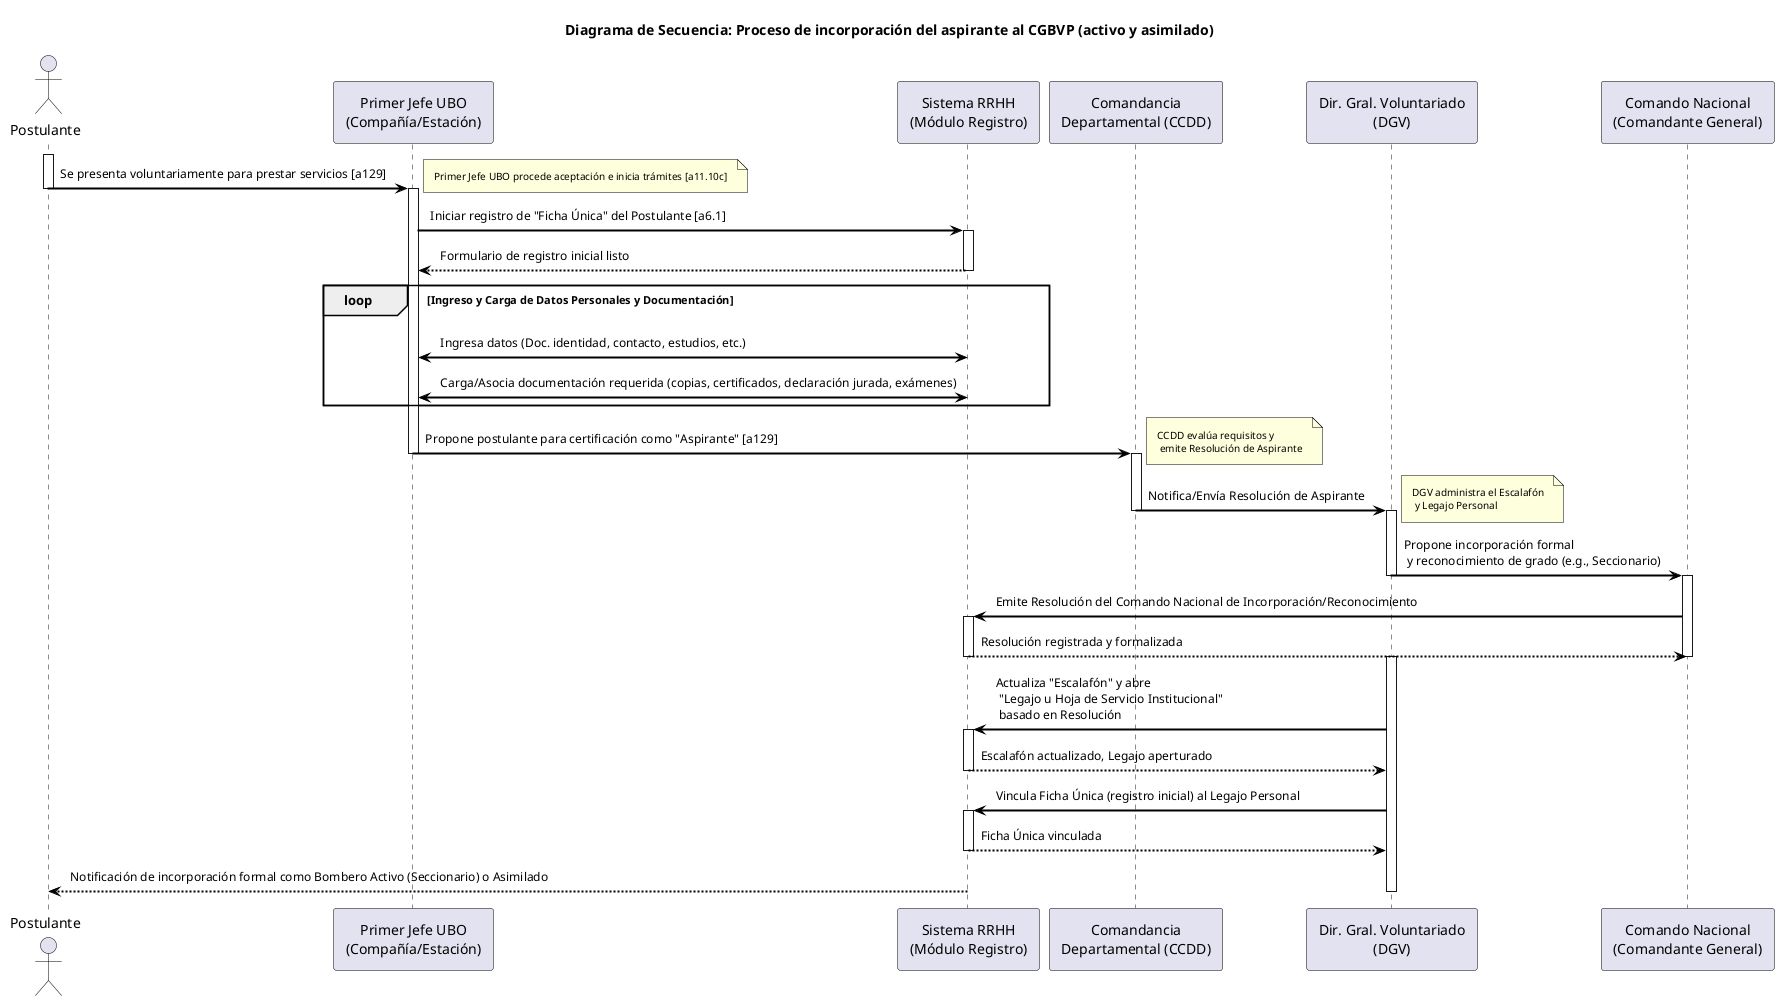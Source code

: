 @startuml proceso_incorporacion_cgbvp
' Style settings for clarity
skinparam {
    Padding 5
    BoxPadding 10
    ArrowThickness 2
    ArrowColor black
    ActorBorderColor black
    ParticipantBorderColor black
    ActorFontColor black
    ParticipantFontColor black
    ActorFontSize 14
    ParticipantFontSize 14
    ArrowFontSize 12
    note {
        BorderColor black
        FontColor black
        FontSize 10
    }
}

actor "Postulante" as Applicant
participant "Primer Jefe UBO\n(Compañía/Estación)" as UBOCommander
participant "Sistema RRHH\n(Módulo Registro)" as System
participant "Comandancia\nDepartamental (CCDD)" as CCDD
participant "Dir. Gral. Voluntariado\n(DGV)" as DGV
participant "Comando Nacional\n(Comandante General)" as CG

title Diagrama de Secuencia: Proceso de incorporación del aspirante al CGBVP (activo y asimilado)

activate Applicant
Applicant -> UBOCommander : Se presenta voluntariamente para prestar servicios [a129]
deactivate Applicant

activate UBOCommander
    note right: Primer Jefe UBO procede aceptación e inicia trámites [a11.10c]

    UBOCommander -> System : Iniciar registro de "Ficha Única" del Postulante [a6.1]
    activate System
        System --> UBOCommander : Formulario de registro inicial listo
    deactivate System

    loop Ingreso y Carga de Datos Personales y Documentación
        UBOCommander <-> System : Ingresa datos (Doc. identidad, contacto, estudios, etc.)
        UBOCommander <-> System : Carga/Asocia documentación requerida (copias, certificados, declaración jurada, exámenes)
    end

    UBOCommander -> CCDD : Propone postulante para certificación como "Aspirante" [a129]
deactivate UBOCommander

activate CCDD
    note right: CCDD evalúa requisitos y\n emite Resolución de Aspirante

    CCDD -> DGV : Notifica/Envía Resolución de Aspirante
deactivate CCDD

activate DGV
    note right: DGV administra el Escalafón\n y Legajo Personal

    DGV -> CG : Propone incorporación formal\n y reconocimiento de grado (e.g., Seccionario)
deactivate DGV

activate CG
    CG -> System : Emite Resolución del Comando Nacional de Incorporación/Reconocimiento
    activate System
        System --> CG : Resolución registrada y formalizada
    deactivate System
deactivate CG

activate DGV
    DGV -> System : Actualiza "Escalafón" y abre\n "Legajo u Hoja de Servicio Institucional"\n basado en Resolución
    activate System
        System --> DGV : Escalafón actualizado, Legajo aperturado
    deactivate System

    DGV -> System : Vincula Ficha Única (registro inicial) al Legajo Personal
    activate System
        System --> DGV : Ficha Única vinculada
    deactivate System

    System --> Applicant : Notificación de incorporación formal como Bombero Activo (Seccionario) o Asimilado

deactivate DGV

@enduml